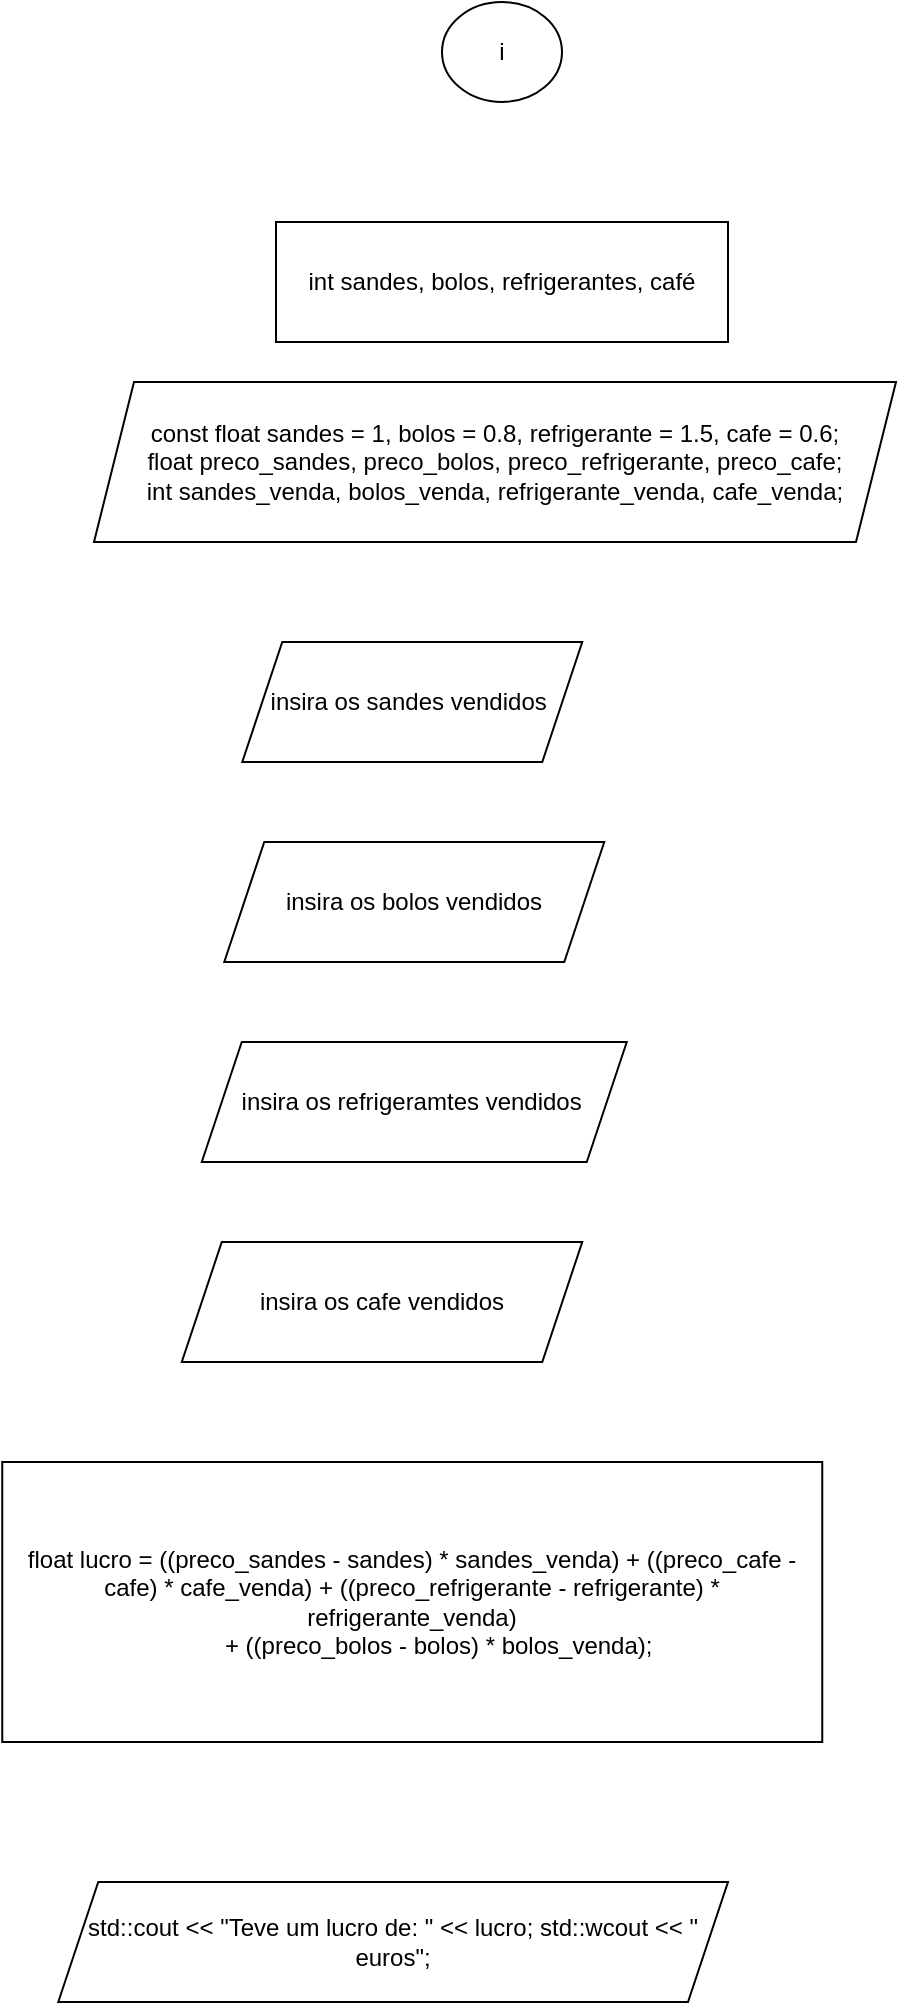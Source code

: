 <mxfile version="28.2.5">
  <diagram name="Página-1" id="WTjkJtflF5_UklCVAAy8">
    <mxGraphModel dx="1418" dy="786" grid="1" gridSize="10" guides="1" tooltips="1" connect="1" arrows="1" fold="1" page="1" pageScale="1" pageWidth="827" pageHeight="1169" math="0" shadow="0">
      <root>
        <mxCell id="0" />
        <mxCell id="1" parent="0" />
        <mxCell id="ESoPRkpuo1TulNnM-gh9-1" value="i" style="ellipse;whiteSpace=wrap;html=1;" vertex="1" parent="1">
          <mxGeometry x="384" y="20" width="60" height="50" as="geometry" />
        </mxCell>
        <mxCell id="ESoPRkpuo1TulNnM-gh9-2" value="insira os sandes vendidos&amp;nbsp;" style="shape=parallelogram;perimeter=parallelogramPerimeter;whiteSpace=wrap;html=1;fixedSize=1;" vertex="1" parent="1">
          <mxGeometry x="284.13" y="340" width="170" height="60" as="geometry" />
        </mxCell>
        <mxCell id="ESoPRkpuo1TulNnM-gh9-3" value="int sandes, bolos, refrigerantes, café" style="rounded=0;whiteSpace=wrap;html=1;" vertex="1" parent="1">
          <mxGeometry x="301" y="130" width="226" height="60" as="geometry" />
        </mxCell>
        <mxCell id="ESoPRkpuo1TulNnM-gh9-4" value="&lt;div&gt;float lucro = ((preco_sandes - sandes) * sandes_venda) + ((preco_cafe - cafe) * cafe_venda) + ((preco_refrigerante - refrigerante) * refrigerante_venda)&lt;/div&gt;&lt;div&gt;&lt;span style=&quot;white-space: normal;&quot;&gt;&lt;span style=&quot;white-space:pre&quot;&gt;&#x9;&lt;/span&gt;+ ((preco_bolos - bolos) * bolos_venda);&lt;/span&gt;&lt;/div&gt;" style="rounded=0;whiteSpace=wrap;html=1;" vertex="1" parent="1">
          <mxGeometry x="164.13" y="750" width="410" height="140" as="geometry" />
        </mxCell>
        <mxCell id="ESoPRkpuo1TulNnM-gh9-5" value="insira os bolos vendidos" style="shape=parallelogram;perimeter=parallelogramPerimeter;whiteSpace=wrap;html=1;fixedSize=1;" vertex="1" parent="1">
          <mxGeometry x="275.13" y="440" width="190" height="60" as="geometry" />
        </mxCell>
        <mxCell id="ESoPRkpuo1TulNnM-gh9-6" value="insira os refrigeramtes vendidos&amp;nbsp;" style="shape=parallelogram;perimeter=parallelogramPerimeter;whiteSpace=wrap;html=1;fixedSize=1;" vertex="1" parent="1">
          <mxGeometry x="263.88" y="540" width="212.5" height="60" as="geometry" />
        </mxCell>
        <mxCell id="ESoPRkpuo1TulNnM-gh9-7" value="insira os cafe vendidos" style="shape=parallelogram;perimeter=parallelogramPerimeter;whiteSpace=wrap;html=1;fixedSize=1;" vertex="1" parent="1">
          <mxGeometry x="253.88" y="640" width="200.25" height="60" as="geometry" />
        </mxCell>
        <mxCell id="ESoPRkpuo1TulNnM-gh9-9" value="std::cout &amp;lt;&amp;lt; &quot;Teve um lucro de: &quot; &amp;lt;&amp;lt; lucro; std::wcout &amp;lt;&amp;lt; &quot; euros&quot;;" style="shape=parallelogram;perimeter=parallelogramPerimeter;whiteSpace=wrap;html=1;fixedSize=1;" vertex="1" parent="1">
          <mxGeometry x="192.13" y="960" width="334.87" height="60" as="geometry" />
        </mxCell>
        <mxCell id="ESoPRkpuo1TulNnM-gh9-10" value="&lt;div&gt;const float sandes = 1, bolos = 0.8, refrigerante = 1.5, cafe = 0.6;&lt;/div&gt;&lt;div&gt;float preco_sandes, preco_bolos, preco_refrigerante, preco_cafe;&lt;/div&gt;&lt;div&gt;int sandes_venda, bolos_venda, refrigerante_venda, cafe_venda;&lt;/div&gt;" style="shape=parallelogram;perimeter=parallelogramPerimeter;whiteSpace=wrap;html=1;fixedSize=1;align=center;" vertex="1" parent="1">
          <mxGeometry x="210" y="210" width="401" height="80" as="geometry" />
        </mxCell>
      </root>
    </mxGraphModel>
  </diagram>
</mxfile>
